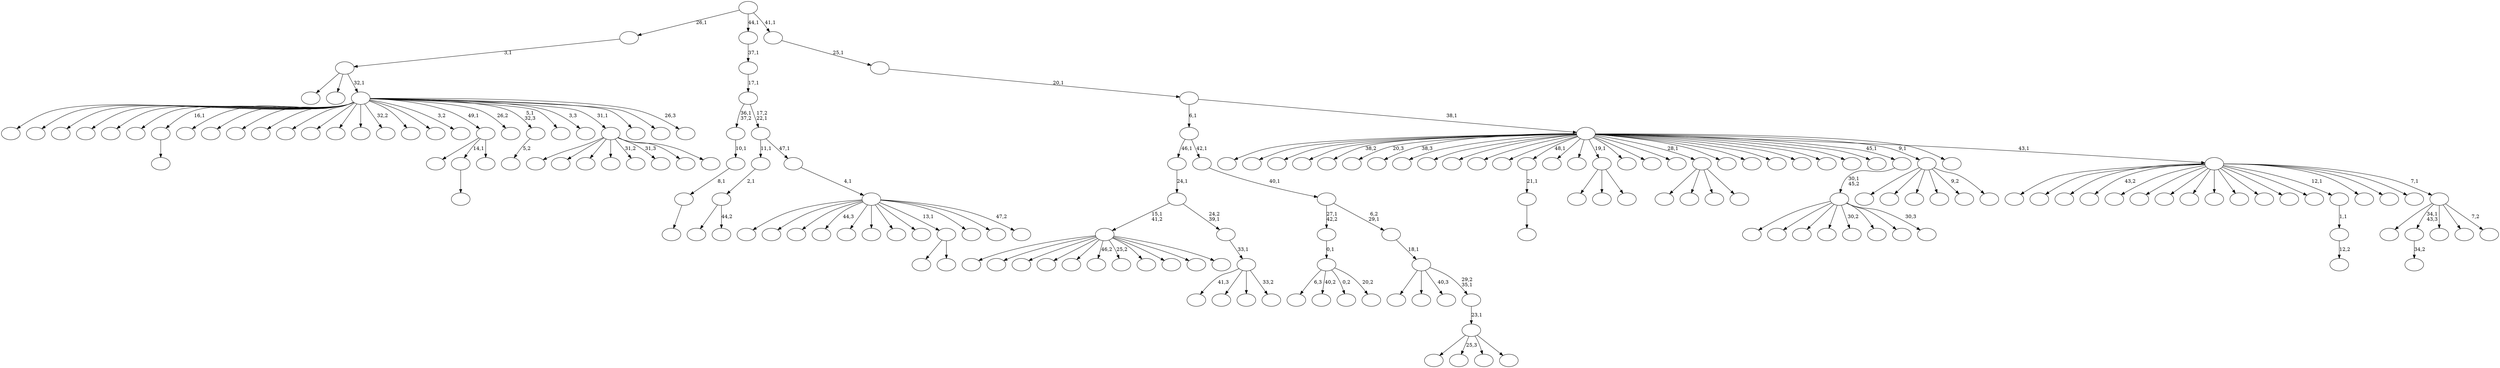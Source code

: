 digraph T {
	200 [label=""]
	199 [label=""]
	198 [label=""]
	197 [label=""]
	196 [label=""]
	195 [label=""]
	194 [label=""]
	193 [label=""]
	192 [label=""]
	191 [label=""]
	190 [label=""]
	189 [label=""]
	188 [label=""]
	187 [label=""]
	186 [label=""]
	185 [label=""]
	184 [label=""]
	183 [label=""]
	182 [label=""]
	181 [label=""]
	180 [label=""]
	179 [label=""]
	178 [label=""]
	177 [label=""]
	176 [label=""]
	175 [label=""]
	174 [label=""]
	173 [label=""]
	172 [label=""]
	171 [label=""]
	170 [label=""]
	169 [label=""]
	168 [label=""]
	167 [label=""]
	166 [label=""]
	165 [label=""]
	164 [label=""]
	163 [label=""]
	162 [label=""]
	161 [label=""]
	160 [label=""]
	159 [label=""]
	158 [label=""]
	157 [label=""]
	156 [label=""]
	155 [label=""]
	154 [label=""]
	153 [label=""]
	152 [label=""]
	151 [label=""]
	150 [label=""]
	149 [label=""]
	148 [label=""]
	147 [label=""]
	146 [label=""]
	145 [label=""]
	144 [label=""]
	143 [label=""]
	142 [label=""]
	141 [label=""]
	140 [label=""]
	139 [label=""]
	138 [label=""]
	137 [label=""]
	136 [label=""]
	135 [label=""]
	134 [label=""]
	133 [label=""]
	132 [label=""]
	131 [label=""]
	130 [label=""]
	129 [label=""]
	128 [label=""]
	127 [label=""]
	126 [label=""]
	125 [label=""]
	124 [label=""]
	123 [label=""]
	122 [label=""]
	121 [label=""]
	120 [label=""]
	119 [label=""]
	118 [label=""]
	117 [label=""]
	116 [label=""]
	115 [label=""]
	114 [label=""]
	113 [label=""]
	112 [label=""]
	111 [label=""]
	110 [label=""]
	109 [label=""]
	108 [label=""]
	107 [label=""]
	106 [label=""]
	105 [label=""]
	104 [label=""]
	103 [label=""]
	102 [label=""]
	101 [label=""]
	100 [label=""]
	99 [label=""]
	98 [label=""]
	97 [label=""]
	96 [label=""]
	95 [label=""]
	94 [label=""]
	93 [label=""]
	92 [label=""]
	91 [label=""]
	90 [label=""]
	89 [label=""]
	88 [label=""]
	87 [label=""]
	86 [label=""]
	85 [label=""]
	84 [label=""]
	83 [label=""]
	82 [label=""]
	81 [label=""]
	80 [label=""]
	79 [label=""]
	78 [label=""]
	77 [label=""]
	76 [label=""]
	75 [label=""]
	74 [label=""]
	73 [label=""]
	72 [label=""]
	71 [label=""]
	70 [label=""]
	69 [label=""]
	68 [label=""]
	67 [label=""]
	66 [label=""]
	65 [label=""]
	64 [label=""]
	63 [label=""]
	62 [label=""]
	61 [label=""]
	60 [label=""]
	59 [label=""]
	58 [label=""]
	57 [label=""]
	56 [label=""]
	55 [label=""]
	54 [label=""]
	53 [label=""]
	52 [label=""]
	51 [label=""]
	50 [label=""]
	49 [label=""]
	48 [label=""]
	47 [label=""]
	46 [label=""]
	45 [label=""]
	44 [label=""]
	43 [label=""]
	42 [label=""]
	41 [label=""]
	40 [label=""]
	39 [label=""]
	38 [label=""]
	37 [label=""]
	36 [label=""]
	35 [label=""]
	34 [label=""]
	33 [label=""]
	32 [label=""]
	31 [label=""]
	30 [label=""]
	29 [label=""]
	28 [label=""]
	27 [label=""]
	26 [label=""]
	25 [label=""]
	24 [label=""]
	23 [label=""]
	22 [label=""]
	21 [label=""]
	20 [label=""]
	19 [label=""]
	18 [label=""]
	17 [label=""]
	16 [label=""]
	15 [label=""]
	14 [label=""]
	13 [label=""]
	12 [label=""]
	11 [label=""]
	10 [label=""]
	9 [label=""]
	8 [label=""]
	7 [label=""]
	6 [label=""]
	5 [label=""]
	4 [label=""]
	3 [label=""]
	2 [label=""]
	1 [label=""]
	0 [label=""]
	186 -> 187 [label="34,2"]
	156 -> 157 [label=""]
	122 -> 123 [label=""]
	121 -> 122 [label="21,1"]
	107 -> 108 [label="12,2"]
	106 -> 107 [label="1,1"]
	97 -> 98 [label=""]
	93 -> 164 [label=""]
	93 -> 147 [label=""]
	93 -> 94 [label=""]
	83 -> 179 [label=""]
	83 -> 146 [label=""]
	83 -> 131 [label=""]
	83 -> 84 [label=""]
	67 -> 116 [label=""]
	67 -> 97 [label="14,1"]
	67 -> 68 [label=""]
	65 -> 109 [label=""]
	65 -> 66 [label="44,2"]
	64 -> 65 [label="2,1"]
	60 -> 176 [label=""]
	60 -> 160 [label=""]
	60 -> 151 [label=""]
	60 -> 144 [label=""]
	60 -> 134 [label="30,2"]
	60 -> 111 [label=""]
	60 -> 70 [label=""]
	60 -> 61 [label="30,3"]
	59 -> 60 [label="30,1\n45,2"]
	57 -> 197 [label=""]
	57 -> 196 [label=""]
	57 -> 183 [label=""]
	57 -> 178 [label=""]
	57 -> 172 [label=""]
	57 -> 166 [label="46,2"]
	57 -> 139 [label="25,2"]
	57 -> 119 [label=""]
	57 -> 113 [label=""]
	57 -> 78 [label=""]
	57 -> 58 [label=""]
	54 -> 55 [label="5,2"]
	51 -> 188 [label="6,3"]
	51 -> 159 [label="40,2"]
	51 -> 100 [label="0,2"]
	51 -> 52 [label="20,2"]
	50 -> 51 [label="0,1"]
	48 -> 163 [label="41,3"]
	48 -> 148 [label=""]
	48 -> 136 [label=""]
	48 -> 49 [label="33,2"]
	47 -> 48 [label="33,1"]
	46 -> 57 [label="15,1\n41,2"]
	46 -> 47 [label="24,2\n39,1"]
	45 -> 46 [label="24,1"]
	41 -> 85 [label=""]
	41 -> 42 [label=""]
	38 -> 170 [label=""]
	38 -> 162 [label=""]
	38 -> 141 [label=""]
	38 -> 103 [label=""]
	38 -> 82 [label="9,2"]
	38 -> 39 [label=""]
	36 -> 37 [label=""]
	35 -> 36 [label="8,1"]
	34 -> 35 [label="10,1"]
	31 -> 128 [label=""]
	31 -> 89 [label="25,3"]
	31 -> 87 [label=""]
	31 -> 32 [label=""]
	30 -> 31 [label="23,1"]
	29 -> 161 [label=""]
	29 -> 124 [label=""]
	29 -> 79 [label="40,3"]
	29 -> 30 [label="29,2\n35,1"]
	28 -> 29 [label="18,1"]
	27 -> 50 [label="27,1\n42,2"]
	27 -> 28 [label="6,2\n29,1"]
	26 -> 27 [label="40,1"]
	25 -> 45 [label="46,1"]
	25 -> 26 [label="42,1"]
	21 -> 190 [label=""]
	21 -> 185 [label=""]
	21 -> 169 [label=""]
	21 -> 149 [label=""]
	21 -> 125 [label="31,2"]
	21 -> 120 [label="31,3"]
	21 -> 43 [label=""]
	21 -> 22 [label=""]
	17 -> 195 [label=""]
	17 -> 192 [label=""]
	17 -> 189 [label=""]
	17 -> 174 [label=""]
	17 -> 173 [label=""]
	17 -> 165 [label=""]
	17 -> 156 [label="16,1"]
	17 -> 145 [label=""]
	17 -> 138 [label=""]
	17 -> 135 [label=""]
	17 -> 127 [label=""]
	17 -> 114 [label=""]
	17 -> 110 [label=""]
	17 -> 105 [label=""]
	17 -> 104 [label=""]
	17 -> 101 [label="32,2"]
	17 -> 96 [label=""]
	17 -> 95 [label=""]
	17 -> 74 [label="3,2"]
	17 -> 67 [label="49,1"]
	17 -> 56 [label="26,2"]
	17 -> 54 [label="5,1\n32,3"]
	17 -> 53 [label=""]
	17 -> 23 [label="3,3"]
	17 -> 21 [label="31,1"]
	17 -> 20 [label=""]
	17 -> 19 [label=""]
	17 -> 18 [label="26,3"]
	16 -> 129 [label=""]
	16 -> 102 [label=""]
	16 -> 17 [label="32,1"]
	15 -> 16 [label="3,1"]
	13 -> 200 [label=""]
	13 -> 182 [label=""]
	13 -> 142 [label=""]
	13 -> 130 [label="44,3"]
	13 -> 112 [label=""]
	13 -> 81 [label=""]
	13 -> 63 [label=""]
	13 -> 44 [label=""]
	13 -> 41 [label="13,1"]
	13 -> 40 [label=""]
	13 -> 33 [label=""]
	13 -> 14 [label="47,2"]
	12 -> 13 [label="4,1"]
	11 -> 64 [label="11,1"]
	11 -> 12 [label="47,1"]
	10 -> 34 [label="36,1\n37,2"]
	10 -> 11 [label="17,2\n22,1"]
	9 -> 10 [label="17,1"]
	8 -> 9 [label="37,1"]
	6 -> 193 [label=""]
	6 -> 186 [label="34,1\n43,3"]
	6 -> 171 [label=""]
	6 -> 88 [label=""]
	6 -> 7 [label="7,2"]
	5 -> 198 [label=""]
	5 -> 194 [label=""]
	5 -> 181 [label=""]
	5 -> 177 [label="43,2"]
	5 -> 175 [label=""]
	5 -> 168 [label=""]
	5 -> 158 [label=""]
	5 -> 150 [label=""]
	5 -> 140 [label=""]
	5 -> 133 [label=""]
	5 -> 126 [label=""]
	5 -> 117 [label=""]
	5 -> 115 [label=""]
	5 -> 106 [label="12,1"]
	5 -> 86 [label=""]
	5 -> 76 [label=""]
	5 -> 75 [label=""]
	5 -> 6 [label="7,1"]
	4 -> 199 [label=""]
	4 -> 191 [label=""]
	4 -> 184 [label=""]
	4 -> 180 [label=""]
	4 -> 167 [label="38,2"]
	4 -> 155 [label="20,3"]
	4 -> 154 [label="38,3"]
	4 -> 153 [label=""]
	4 -> 152 [label=""]
	4 -> 143 [label=""]
	4 -> 137 [label=""]
	4 -> 132 [label=""]
	4 -> 121 [label="48,1"]
	4 -> 118 [label=""]
	4 -> 99 [label=""]
	4 -> 93 [label="19,1"]
	4 -> 92 [label=""]
	4 -> 91 [label=""]
	4 -> 90 [label=""]
	4 -> 83 [label="28,1"]
	4 -> 80 [label=""]
	4 -> 77 [label=""]
	4 -> 73 [label=""]
	4 -> 72 [label=""]
	4 -> 71 [label=""]
	4 -> 69 [label=""]
	4 -> 62 [label=""]
	4 -> 59 [label="45,1"]
	4 -> 38 [label="9,1"]
	4 -> 24 [label=""]
	4 -> 5 [label="43,1"]
	3 -> 25 [label="6,1"]
	3 -> 4 [label="38,1"]
	2 -> 3 [label="20,1"]
	1 -> 2 [label="25,1"]
	0 -> 15 [label="26,1"]
	0 -> 8 [label="44,1"]
	0 -> 1 [label="41,1"]
}
